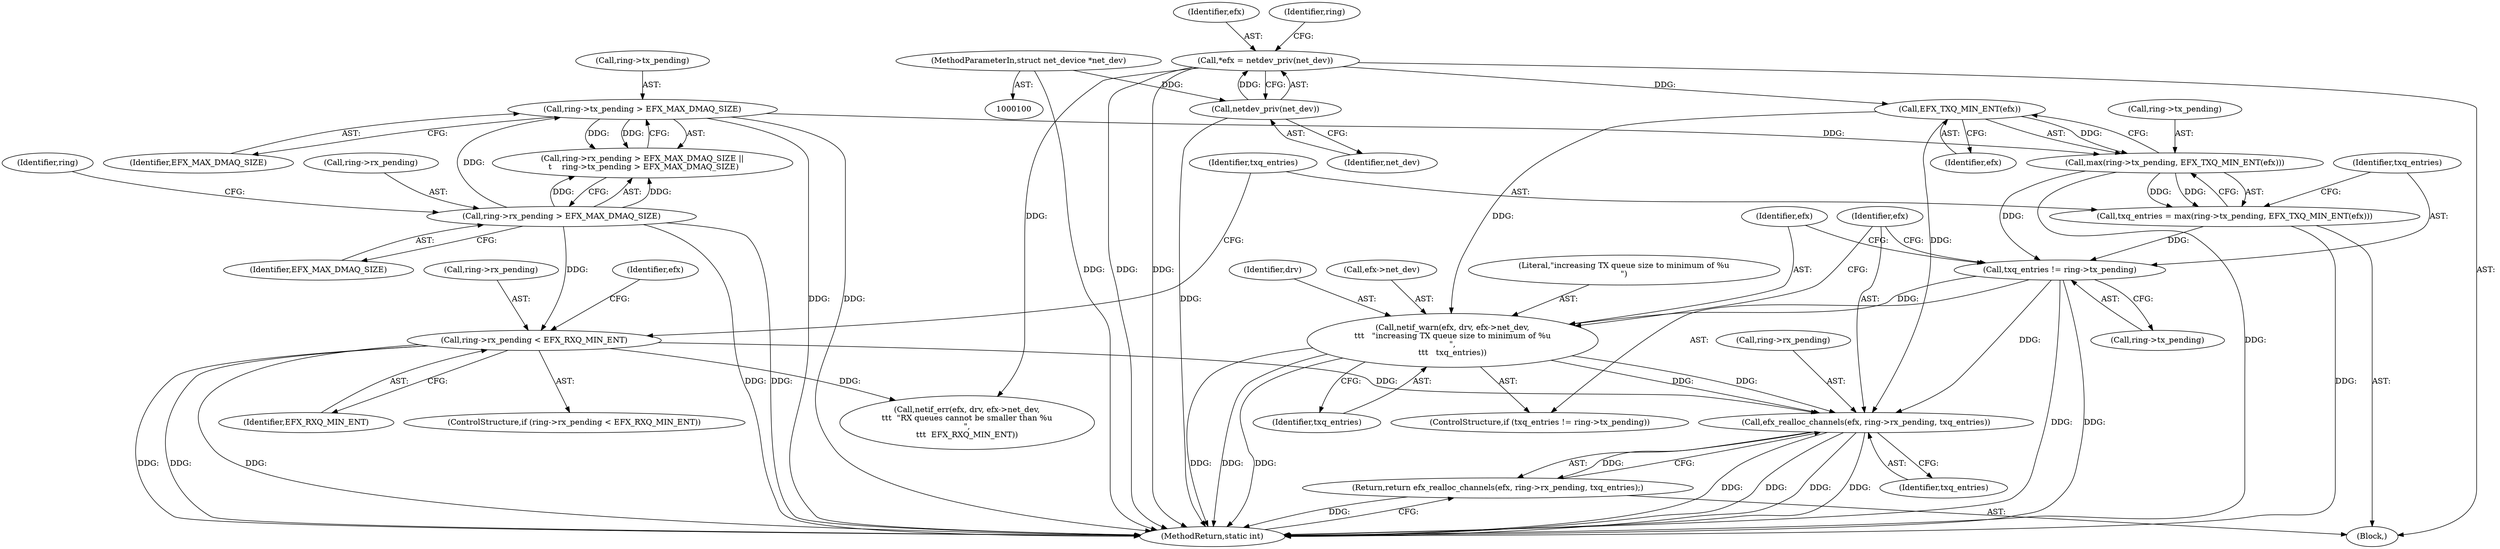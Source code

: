 digraph "0_linux_68cb695ccecf949d48949e72f8ce591fdaaa325c_1@API" {
"1000174" [label="(Call,efx_realloc_channels(efx, ring->rx_pending, txq_entries))"];
"1000165" [label="(Call,netif_warn(efx, drv, efx->net_dev,\n\t\t\t   \"increasing TX queue size to minimum of %u\n\",\n\t\t\t   txq_entries))"];
"1000157" [label="(Call,EFX_TXQ_MIN_ENT(efx))"];
"1000105" [label="(Call,*efx = netdev_priv(net_dev))"];
"1000107" [label="(Call,netdev_priv(net_dev))"];
"1000101" [label="(MethodParameterIn,struct net_device *net_dev)"];
"1000160" [label="(Call,txq_entries != ring->tx_pending)"];
"1000151" [label="(Call,txq_entries = max(ring->tx_pending, EFX_TXQ_MIN_ENT(efx)))"];
"1000153" [label="(Call,max(ring->tx_pending, EFX_TXQ_MIN_ENT(efx)))"];
"1000125" [label="(Call,ring->tx_pending > EFX_MAX_DMAQ_SIZE)"];
"1000120" [label="(Call,ring->rx_pending > EFX_MAX_DMAQ_SIZE)"];
"1000134" [label="(Call,ring->rx_pending < EFX_RXQ_MIN_ENT)"];
"1000173" [label="(Return,return efx_realloc_channels(efx, ring->rx_pending, txq_entries);)"];
"1000174" [label="(Call,efx_realloc_channels(efx, ring->rx_pending, txq_entries))"];
"1000120" [label="(Call,ring->rx_pending > EFX_MAX_DMAQ_SIZE)"];
"1000103" [label="(Block,)"];
"1000176" [label="(Call,ring->rx_pending)"];
"1000173" [label="(Return,return efx_realloc_channels(efx, ring->rx_pending, txq_entries);)"];
"1000167" [label="(Identifier,drv)"];
"1000127" [label="(Identifier,ring)"];
"1000105" [label="(Call,*efx = netdev_priv(net_dev))"];
"1000134" [label="(Call,ring->rx_pending < EFX_RXQ_MIN_ENT)"];
"1000157" [label="(Call,EFX_TXQ_MIN_ENT(efx))"];
"1000158" [label="(Identifier,efx)"];
"1000108" [label="(Identifier,net_dev)"];
"1000180" [label="(MethodReturn,static int)"];
"1000161" [label="(Identifier,txq_entries)"];
"1000151" [label="(Call,txq_entries = max(ring->tx_pending, EFX_TXQ_MIN_ENT(efx)))"];
"1000159" [label="(ControlStructure,if (txq_entries != ring->tx_pending))"];
"1000175" [label="(Identifier,efx)"];
"1000126" [label="(Call,ring->tx_pending)"];
"1000133" [label="(ControlStructure,if (ring->rx_pending < EFX_RXQ_MIN_ENT))"];
"1000138" [label="(Identifier,EFX_RXQ_MIN_ENT)"];
"1000162" [label="(Call,ring->tx_pending)"];
"1000101" [label="(MethodParameterIn,struct net_device *net_dev)"];
"1000172" [label="(Identifier,txq_entries)"];
"1000152" [label="(Identifier,txq_entries)"];
"1000125" [label="(Call,ring->tx_pending > EFX_MAX_DMAQ_SIZE)"];
"1000160" [label="(Call,txq_entries != ring->tx_pending)"];
"1000166" [label="(Identifier,efx)"];
"1000153" [label="(Call,max(ring->tx_pending, EFX_TXQ_MIN_ENT(efx)))"];
"1000129" [label="(Identifier,EFX_MAX_DMAQ_SIZE)"];
"1000106" [label="(Identifier,efx)"];
"1000135" [label="(Call,ring->rx_pending)"];
"1000179" [label="(Identifier,txq_entries)"];
"1000165" [label="(Call,netif_warn(efx, drv, efx->net_dev,\n\t\t\t   \"increasing TX queue size to minimum of %u\n\",\n\t\t\t   txq_entries))"];
"1000119" [label="(Call,ring->rx_pending > EFX_MAX_DMAQ_SIZE ||\n \t    ring->tx_pending > EFX_MAX_DMAQ_SIZE)"];
"1000124" [label="(Identifier,EFX_MAX_DMAQ_SIZE)"];
"1000107" [label="(Call,netdev_priv(net_dev))"];
"1000113" [label="(Identifier,ring)"];
"1000168" [label="(Call,efx->net_dev)"];
"1000140" [label="(Call,netif_err(efx, drv, efx->net_dev,\n\t\t\t  \"RX queues cannot be smaller than %u\n\",\n\t\t\t  EFX_RXQ_MIN_ENT))"];
"1000121" [label="(Call,ring->rx_pending)"];
"1000154" [label="(Call,ring->tx_pending)"];
"1000141" [label="(Identifier,efx)"];
"1000171" [label="(Literal,\"increasing TX queue size to minimum of %u\n\")"];
"1000174" -> "1000173"  [label="AST: "];
"1000174" -> "1000179"  [label="CFG: "];
"1000175" -> "1000174"  [label="AST: "];
"1000176" -> "1000174"  [label="AST: "];
"1000179" -> "1000174"  [label="AST: "];
"1000173" -> "1000174"  [label="CFG: "];
"1000174" -> "1000180"  [label="DDG: "];
"1000174" -> "1000180"  [label="DDG: "];
"1000174" -> "1000180"  [label="DDG: "];
"1000174" -> "1000180"  [label="DDG: "];
"1000174" -> "1000173"  [label="DDG: "];
"1000165" -> "1000174"  [label="DDG: "];
"1000165" -> "1000174"  [label="DDG: "];
"1000157" -> "1000174"  [label="DDG: "];
"1000134" -> "1000174"  [label="DDG: "];
"1000160" -> "1000174"  [label="DDG: "];
"1000165" -> "1000159"  [label="AST: "];
"1000165" -> "1000172"  [label="CFG: "];
"1000166" -> "1000165"  [label="AST: "];
"1000167" -> "1000165"  [label="AST: "];
"1000168" -> "1000165"  [label="AST: "];
"1000171" -> "1000165"  [label="AST: "];
"1000172" -> "1000165"  [label="AST: "];
"1000175" -> "1000165"  [label="CFG: "];
"1000165" -> "1000180"  [label="DDG: "];
"1000165" -> "1000180"  [label="DDG: "];
"1000165" -> "1000180"  [label="DDG: "];
"1000157" -> "1000165"  [label="DDG: "];
"1000160" -> "1000165"  [label="DDG: "];
"1000157" -> "1000153"  [label="AST: "];
"1000157" -> "1000158"  [label="CFG: "];
"1000158" -> "1000157"  [label="AST: "];
"1000153" -> "1000157"  [label="CFG: "];
"1000157" -> "1000153"  [label="DDG: "];
"1000105" -> "1000157"  [label="DDG: "];
"1000105" -> "1000103"  [label="AST: "];
"1000105" -> "1000107"  [label="CFG: "];
"1000106" -> "1000105"  [label="AST: "];
"1000107" -> "1000105"  [label="AST: "];
"1000113" -> "1000105"  [label="CFG: "];
"1000105" -> "1000180"  [label="DDG: "];
"1000105" -> "1000180"  [label="DDG: "];
"1000107" -> "1000105"  [label="DDG: "];
"1000105" -> "1000140"  [label="DDG: "];
"1000107" -> "1000108"  [label="CFG: "];
"1000108" -> "1000107"  [label="AST: "];
"1000107" -> "1000180"  [label="DDG: "];
"1000101" -> "1000107"  [label="DDG: "];
"1000101" -> "1000100"  [label="AST: "];
"1000101" -> "1000180"  [label="DDG: "];
"1000160" -> "1000159"  [label="AST: "];
"1000160" -> "1000162"  [label="CFG: "];
"1000161" -> "1000160"  [label="AST: "];
"1000162" -> "1000160"  [label="AST: "];
"1000166" -> "1000160"  [label="CFG: "];
"1000175" -> "1000160"  [label="CFG: "];
"1000160" -> "1000180"  [label="DDG: "];
"1000160" -> "1000180"  [label="DDG: "];
"1000151" -> "1000160"  [label="DDG: "];
"1000153" -> "1000160"  [label="DDG: "];
"1000151" -> "1000103"  [label="AST: "];
"1000151" -> "1000153"  [label="CFG: "];
"1000152" -> "1000151"  [label="AST: "];
"1000153" -> "1000151"  [label="AST: "];
"1000161" -> "1000151"  [label="CFG: "];
"1000151" -> "1000180"  [label="DDG: "];
"1000153" -> "1000151"  [label="DDG: "];
"1000153" -> "1000151"  [label="DDG: "];
"1000154" -> "1000153"  [label="AST: "];
"1000153" -> "1000180"  [label="DDG: "];
"1000125" -> "1000153"  [label="DDG: "];
"1000125" -> "1000119"  [label="AST: "];
"1000125" -> "1000129"  [label="CFG: "];
"1000126" -> "1000125"  [label="AST: "];
"1000129" -> "1000125"  [label="AST: "];
"1000119" -> "1000125"  [label="CFG: "];
"1000125" -> "1000180"  [label="DDG: "];
"1000125" -> "1000180"  [label="DDG: "];
"1000125" -> "1000119"  [label="DDG: "];
"1000125" -> "1000119"  [label="DDG: "];
"1000120" -> "1000125"  [label="DDG: "];
"1000120" -> "1000119"  [label="AST: "];
"1000120" -> "1000124"  [label="CFG: "];
"1000121" -> "1000120"  [label="AST: "];
"1000124" -> "1000120"  [label="AST: "];
"1000127" -> "1000120"  [label="CFG: "];
"1000119" -> "1000120"  [label="CFG: "];
"1000120" -> "1000180"  [label="DDG: "];
"1000120" -> "1000180"  [label="DDG: "];
"1000120" -> "1000119"  [label="DDG: "];
"1000120" -> "1000119"  [label="DDG: "];
"1000120" -> "1000134"  [label="DDG: "];
"1000134" -> "1000133"  [label="AST: "];
"1000134" -> "1000138"  [label="CFG: "];
"1000135" -> "1000134"  [label="AST: "];
"1000138" -> "1000134"  [label="AST: "];
"1000141" -> "1000134"  [label="CFG: "];
"1000152" -> "1000134"  [label="CFG: "];
"1000134" -> "1000180"  [label="DDG: "];
"1000134" -> "1000180"  [label="DDG: "];
"1000134" -> "1000180"  [label="DDG: "];
"1000134" -> "1000140"  [label="DDG: "];
"1000173" -> "1000103"  [label="AST: "];
"1000180" -> "1000173"  [label="CFG: "];
"1000173" -> "1000180"  [label="DDG: "];
}
